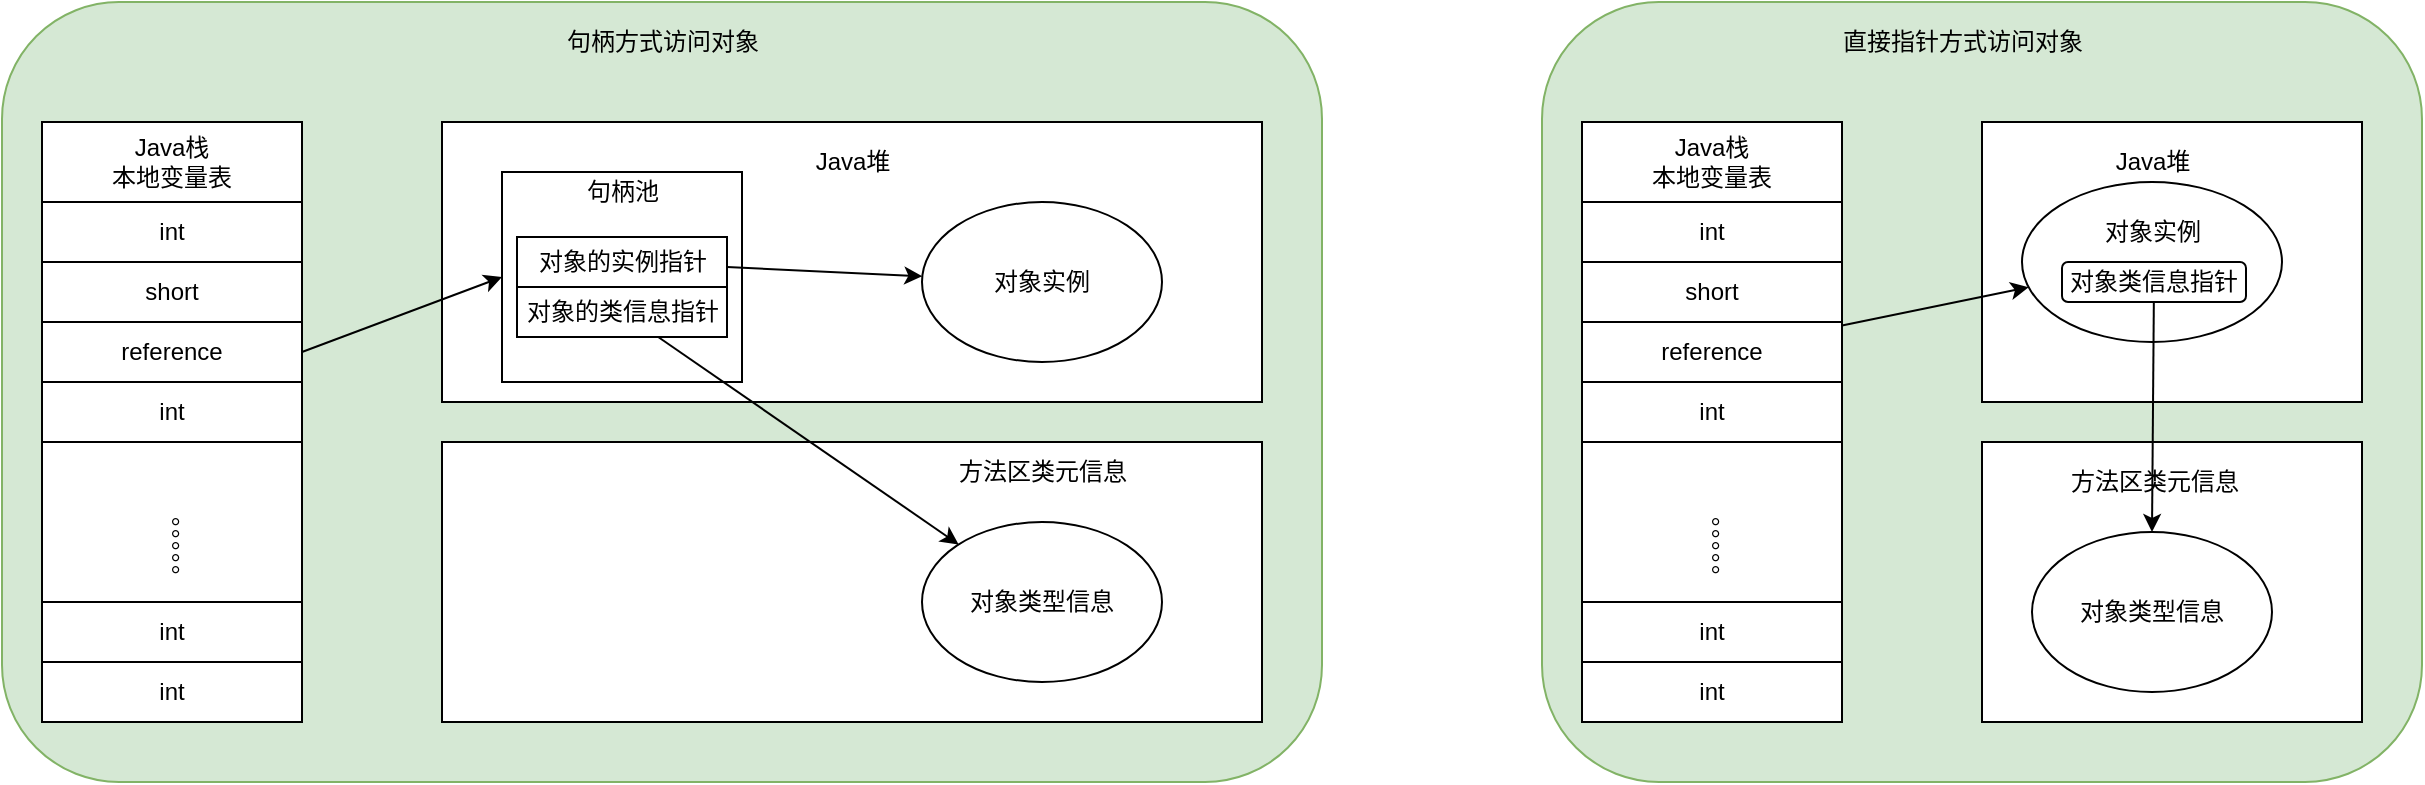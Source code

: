 <mxfile version="19.0.2" type="device"><diagram id="C5RBs43oDa-KdzZeNtuy" name="Page-1"><mxGraphModel dx="1379" dy="1000" grid="1" gridSize="10" guides="1" tooltips="1" connect="1" arrows="1" fold="1" page="1" pageScale="1" pageWidth="827" pageHeight="1169" math="0" shadow="0"><root><mxCell id="WIyWlLk6GJQsqaUBKTNV-0"/><mxCell id="WIyWlLk6GJQsqaUBKTNV-1" parent="WIyWlLk6GJQsqaUBKTNV-0"/><mxCell id="MC-gFmS4uGaDtP5uCsVy-24" value="" style="rounded=1;whiteSpace=wrap;html=1;fillColor=#d5e8d4;strokeColor=#82b366;" vertex="1" parent="WIyWlLk6GJQsqaUBKTNV-1"><mxGeometry x="80" y="260" width="660" height="390" as="geometry"/></mxCell><mxCell id="MC-gFmS4uGaDtP5uCsVy-1" value="" style="rounded=0;whiteSpace=wrap;html=1;" vertex="1" parent="WIyWlLk6GJQsqaUBKTNV-1"><mxGeometry x="100" y="320" width="130" height="300" as="geometry"/></mxCell><mxCell id="MC-gFmS4uGaDtP5uCsVy-2" value="Java栈&lt;br&gt;本地变量表" style="rounded=0;whiteSpace=wrap;html=1;" vertex="1" parent="WIyWlLk6GJQsqaUBKTNV-1"><mxGeometry x="100" y="320" width="130" height="40" as="geometry"/></mxCell><mxCell id="MC-gFmS4uGaDtP5uCsVy-3" value="int" style="rounded=0;whiteSpace=wrap;html=1;" vertex="1" parent="WIyWlLk6GJQsqaUBKTNV-1"><mxGeometry x="100" y="360" width="130" height="30" as="geometry"/></mxCell><mxCell id="MC-gFmS4uGaDtP5uCsVy-4" value="short" style="rounded=0;whiteSpace=wrap;html=1;" vertex="1" parent="WIyWlLk6GJQsqaUBKTNV-1"><mxGeometry x="100" y="390" width="130" height="30" as="geometry"/></mxCell><mxCell id="MC-gFmS4uGaDtP5uCsVy-5" value="reference" style="rounded=0;whiteSpace=wrap;html=1;" vertex="1" parent="WIyWlLk6GJQsqaUBKTNV-1"><mxGeometry x="100" y="420" width="130" height="30" as="geometry"/></mxCell><mxCell id="MC-gFmS4uGaDtP5uCsVy-6" value="int" style="rounded=0;whiteSpace=wrap;html=1;" vertex="1" parent="WIyWlLk6GJQsqaUBKTNV-1"><mxGeometry x="100" y="450" width="130" height="30" as="geometry"/></mxCell><mxCell id="MC-gFmS4uGaDtP5uCsVy-7" value="。。。。。" style="text;html=1;align=center;verticalAlign=middle;resizable=0;points=[];autosize=1;strokeColor=none;fillColor=none;rotation=90;" vertex="1" parent="WIyWlLk6GJQsqaUBKTNV-1"><mxGeometry x="130" y="525" width="80" height="20" as="geometry"/></mxCell><mxCell id="MC-gFmS4uGaDtP5uCsVy-8" value="int" style="rounded=0;whiteSpace=wrap;html=1;" vertex="1" parent="WIyWlLk6GJQsqaUBKTNV-1"><mxGeometry x="100" y="560" width="130" height="30" as="geometry"/></mxCell><mxCell id="MC-gFmS4uGaDtP5uCsVy-9" value="int" style="rounded=0;whiteSpace=wrap;html=1;" vertex="1" parent="WIyWlLk6GJQsqaUBKTNV-1"><mxGeometry x="100" y="590" width="130" height="30" as="geometry"/></mxCell><mxCell id="MC-gFmS4uGaDtP5uCsVy-10" value="" style="rounded=0;whiteSpace=wrap;html=1;" vertex="1" parent="WIyWlLk6GJQsqaUBKTNV-1"><mxGeometry x="300" y="320" width="410" height="140" as="geometry"/></mxCell><mxCell id="MC-gFmS4uGaDtP5uCsVy-11" value="" style="rounded=0;whiteSpace=wrap;html=1;" vertex="1" parent="WIyWlLk6GJQsqaUBKTNV-1"><mxGeometry x="300" y="480" width="410" height="140" as="geometry"/></mxCell><mxCell id="MC-gFmS4uGaDtP5uCsVy-12" value="Java堆" style="text;html=1;align=center;verticalAlign=middle;resizable=0;points=[];autosize=1;strokeColor=none;fillColor=none;" vertex="1" parent="WIyWlLk6GJQsqaUBKTNV-1"><mxGeometry x="480" y="330" width="50" height="20" as="geometry"/></mxCell><mxCell id="MC-gFmS4uGaDtP5uCsVy-13" value="方法区类元信息" style="text;html=1;align=center;verticalAlign=middle;resizable=0;points=[];autosize=1;strokeColor=none;fillColor=none;" vertex="1" parent="WIyWlLk6GJQsqaUBKTNV-1"><mxGeometry x="550" y="485" width="100" height="20" as="geometry"/></mxCell><mxCell id="MC-gFmS4uGaDtP5uCsVy-14" value="对象类型信息" style="ellipse;whiteSpace=wrap;html=1;" vertex="1" parent="WIyWlLk6GJQsqaUBKTNV-1"><mxGeometry x="540" y="520" width="120" height="80" as="geometry"/></mxCell><mxCell id="MC-gFmS4uGaDtP5uCsVy-16" value="" style="rounded=0;whiteSpace=wrap;html=1;" vertex="1" parent="WIyWlLk6GJQsqaUBKTNV-1"><mxGeometry x="330" y="345" width="120" height="105" as="geometry"/></mxCell><mxCell id="MC-gFmS4uGaDtP5uCsVy-17" value="句柄池" style="text;html=1;align=center;verticalAlign=middle;resizable=0;points=[];autosize=1;strokeColor=none;fillColor=none;" vertex="1" parent="WIyWlLk6GJQsqaUBKTNV-1"><mxGeometry x="365" y="345" width="50" height="20" as="geometry"/></mxCell><mxCell id="MC-gFmS4uGaDtP5uCsVy-22" style="rounded=0;orthogonalLoop=1;jettySize=auto;html=1;" edge="1" parent="WIyWlLk6GJQsqaUBKTNV-1" source="MC-gFmS4uGaDtP5uCsVy-18" target="MC-gFmS4uGaDtP5uCsVy-20"><mxGeometry relative="1" as="geometry"/></mxCell><mxCell id="MC-gFmS4uGaDtP5uCsVy-18" value="对象的实例指针" style="rounded=0;whiteSpace=wrap;html=1;" vertex="1" parent="WIyWlLk6GJQsqaUBKTNV-1"><mxGeometry x="337.5" y="377.5" width="105" height="25" as="geometry"/></mxCell><mxCell id="MC-gFmS4uGaDtP5uCsVy-23" style="edgeStyle=none;rounded=0;orthogonalLoop=1;jettySize=auto;html=1;" edge="1" parent="WIyWlLk6GJQsqaUBKTNV-1" source="MC-gFmS4uGaDtP5uCsVy-19" target="MC-gFmS4uGaDtP5uCsVy-14"><mxGeometry relative="1" as="geometry"/></mxCell><mxCell id="MC-gFmS4uGaDtP5uCsVy-19" value="对象的类信息指针" style="rounded=0;whiteSpace=wrap;html=1;" vertex="1" parent="WIyWlLk6GJQsqaUBKTNV-1"><mxGeometry x="337.5" y="402.5" width="105" height="25" as="geometry"/></mxCell><mxCell id="MC-gFmS4uGaDtP5uCsVy-20" value="对象实例" style="ellipse;whiteSpace=wrap;html=1;" vertex="1" parent="WIyWlLk6GJQsqaUBKTNV-1"><mxGeometry x="540" y="360" width="120" height="80" as="geometry"/></mxCell><mxCell id="MC-gFmS4uGaDtP5uCsVy-21" value="" style="endArrow=classic;html=1;rounded=0;exitX=1;exitY=0.5;exitDx=0;exitDy=0;entryX=0;entryY=0.5;entryDx=0;entryDy=0;" edge="1" parent="WIyWlLk6GJQsqaUBKTNV-1" source="MC-gFmS4uGaDtP5uCsVy-5" target="MC-gFmS4uGaDtP5uCsVy-16"><mxGeometry width="50" height="50" relative="1" as="geometry"><mxPoint x="460" y="600" as="sourcePoint"/><mxPoint x="510" y="550" as="targetPoint"/></mxGeometry></mxCell><mxCell id="MC-gFmS4uGaDtP5uCsVy-25" value="句柄方式访问对象" style="text;html=1;align=center;verticalAlign=middle;resizable=0;points=[];autosize=1;strokeColor=none;fillColor=none;" vertex="1" parent="WIyWlLk6GJQsqaUBKTNV-1"><mxGeometry x="355" y="270" width="110" height="20" as="geometry"/></mxCell><mxCell id="MC-gFmS4uGaDtP5uCsVy-26" value="" style="rounded=1;whiteSpace=wrap;html=1;fillColor=#d5e8d4;strokeColor=#82b366;" vertex="1" parent="WIyWlLk6GJQsqaUBKTNV-1"><mxGeometry x="850" y="260" width="440" height="390" as="geometry"/></mxCell><mxCell id="MC-gFmS4uGaDtP5uCsVy-27" value="" style="rounded=0;whiteSpace=wrap;html=1;" vertex="1" parent="WIyWlLk6GJQsqaUBKTNV-1"><mxGeometry x="870" y="320" width="130" height="300" as="geometry"/></mxCell><mxCell id="MC-gFmS4uGaDtP5uCsVy-28" value="Java栈&lt;br&gt;本地变量表" style="rounded=0;whiteSpace=wrap;html=1;" vertex="1" parent="WIyWlLk6GJQsqaUBKTNV-1"><mxGeometry x="870" y="320" width="130" height="40" as="geometry"/></mxCell><mxCell id="MC-gFmS4uGaDtP5uCsVy-29" value="int" style="rounded=0;whiteSpace=wrap;html=1;" vertex="1" parent="WIyWlLk6GJQsqaUBKTNV-1"><mxGeometry x="870" y="360" width="130" height="30" as="geometry"/></mxCell><mxCell id="MC-gFmS4uGaDtP5uCsVy-30" value="short" style="rounded=0;whiteSpace=wrap;html=1;" vertex="1" parent="WIyWlLk6GJQsqaUBKTNV-1"><mxGeometry x="870" y="390" width="130" height="30" as="geometry"/></mxCell><mxCell id="MC-gFmS4uGaDtP5uCsVy-31" value="reference" style="rounded=0;whiteSpace=wrap;html=1;" vertex="1" parent="WIyWlLk6GJQsqaUBKTNV-1"><mxGeometry x="870" y="420" width="130" height="30" as="geometry"/></mxCell><mxCell id="MC-gFmS4uGaDtP5uCsVy-32" value="int" style="rounded=0;whiteSpace=wrap;html=1;" vertex="1" parent="WIyWlLk6GJQsqaUBKTNV-1"><mxGeometry x="870" y="450" width="130" height="30" as="geometry"/></mxCell><mxCell id="MC-gFmS4uGaDtP5uCsVy-36" value="" style="rounded=0;whiteSpace=wrap;html=1;" vertex="1" parent="WIyWlLk6GJQsqaUBKTNV-1"><mxGeometry x="1070" y="320" width="190" height="140" as="geometry"/></mxCell><mxCell id="MC-gFmS4uGaDtP5uCsVy-33" value="。。。。。" style="text;html=1;align=center;verticalAlign=middle;resizable=0;points=[];autosize=1;strokeColor=none;fillColor=none;rotation=90;" vertex="1" parent="WIyWlLk6GJQsqaUBKTNV-1"><mxGeometry x="900" y="525" width="80" height="20" as="geometry"/></mxCell><mxCell id="MC-gFmS4uGaDtP5uCsVy-34" value="int" style="rounded=0;whiteSpace=wrap;html=1;" vertex="1" parent="WIyWlLk6GJQsqaUBKTNV-1"><mxGeometry x="870" y="560" width="130" height="30" as="geometry"/></mxCell><mxCell id="MC-gFmS4uGaDtP5uCsVy-35" value="int" style="rounded=0;whiteSpace=wrap;html=1;" vertex="1" parent="WIyWlLk6GJQsqaUBKTNV-1"><mxGeometry x="870" y="590" width="130" height="30" as="geometry"/></mxCell><mxCell id="MC-gFmS4uGaDtP5uCsVy-37" value="" style="rounded=0;whiteSpace=wrap;html=1;" vertex="1" parent="WIyWlLk6GJQsqaUBKTNV-1"><mxGeometry x="1070" y="480" width="190" height="140" as="geometry"/></mxCell><mxCell id="MC-gFmS4uGaDtP5uCsVy-38" value="Java堆" style="text;html=1;align=center;verticalAlign=middle;resizable=0;points=[];autosize=1;strokeColor=none;fillColor=none;" vertex="1" parent="WIyWlLk6GJQsqaUBKTNV-1"><mxGeometry x="1130" y="330" width="50" height="20" as="geometry"/></mxCell><mxCell id="MC-gFmS4uGaDtP5uCsVy-39" value="方法区类元信息" style="text;html=1;align=center;verticalAlign=middle;resizable=0;points=[];autosize=1;strokeColor=none;fillColor=none;" vertex="1" parent="WIyWlLk6GJQsqaUBKTNV-1"><mxGeometry x="1106" y="490" width="100" height="20" as="geometry"/></mxCell><mxCell id="MC-gFmS4uGaDtP5uCsVy-40" value="对象类型信息" style="ellipse;whiteSpace=wrap;html=1;" vertex="1" parent="WIyWlLk6GJQsqaUBKTNV-1"><mxGeometry x="1095" y="525" width="120" height="80" as="geometry"/></mxCell><mxCell id="MC-gFmS4uGaDtP5uCsVy-47" value="" style="ellipse;whiteSpace=wrap;html=1;" vertex="1" parent="WIyWlLk6GJQsqaUBKTNV-1"><mxGeometry x="1090" y="350" width="130" height="80" as="geometry"/></mxCell><mxCell id="MC-gFmS4uGaDtP5uCsVy-49" value="直接指针方式访问对象" style="text;html=1;align=center;verticalAlign=middle;resizable=0;points=[];autosize=1;strokeColor=none;fillColor=none;" vertex="1" parent="WIyWlLk6GJQsqaUBKTNV-1"><mxGeometry x="990" y="270" width="140" height="20" as="geometry"/></mxCell><mxCell id="MC-gFmS4uGaDtP5uCsVy-50" value="对象实例" style="text;html=1;align=center;verticalAlign=middle;resizable=0;points=[];autosize=1;strokeColor=none;fillColor=none;" vertex="1" parent="WIyWlLk6GJQsqaUBKTNV-1"><mxGeometry x="1125" y="365" width="60" height="20" as="geometry"/></mxCell><mxCell id="MC-gFmS4uGaDtP5uCsVy-53" style="edgeStyle=none;rounded=0;orthogonalLoop=1;jettySize=auto;html=1;entryX=0.5;entryY=0;entryDx=0;entryDy=0;" edge="1" parent="WIyWlLk6GJQsqaUBKTNV-1" source="MC-gFmS4uGaDtP5uCsVy-51" target="MC-gFmS4uGaDtP5uCsVy-40"><mxGeometry relative="1" as="geometry"/></mxCell><mxCell id="MC-gFmS4uGaDtP5uCsVy-51" value="对象类信息指针" style="rounded=1;whiteSpace=wrap;html=1;" vertex="1" parent="WIyWlLk6GJQsqaUBKTNV-1"><mxGeometry x="1110" y="390" width="92" height="20" as="geometry"/></mxCell><mxCell id="MC-gFmS4uGaDtP5uCsVy-54" style="edgeStyle=none;rounded=0;orthogonalLoop=1;jettySize=auto;html=1;" edge="1" parent="WIyWlLk6GJQsqaUBKTNV-1" source="MC-gFmS4uGaDtP5uCsVy-31" target="MC-gFmS4uGaDtP5uCsVy-47"><mxGeometry relative="1" as="geometry"/></mxCell></root></mxGraphModel></diagram></mxfile>